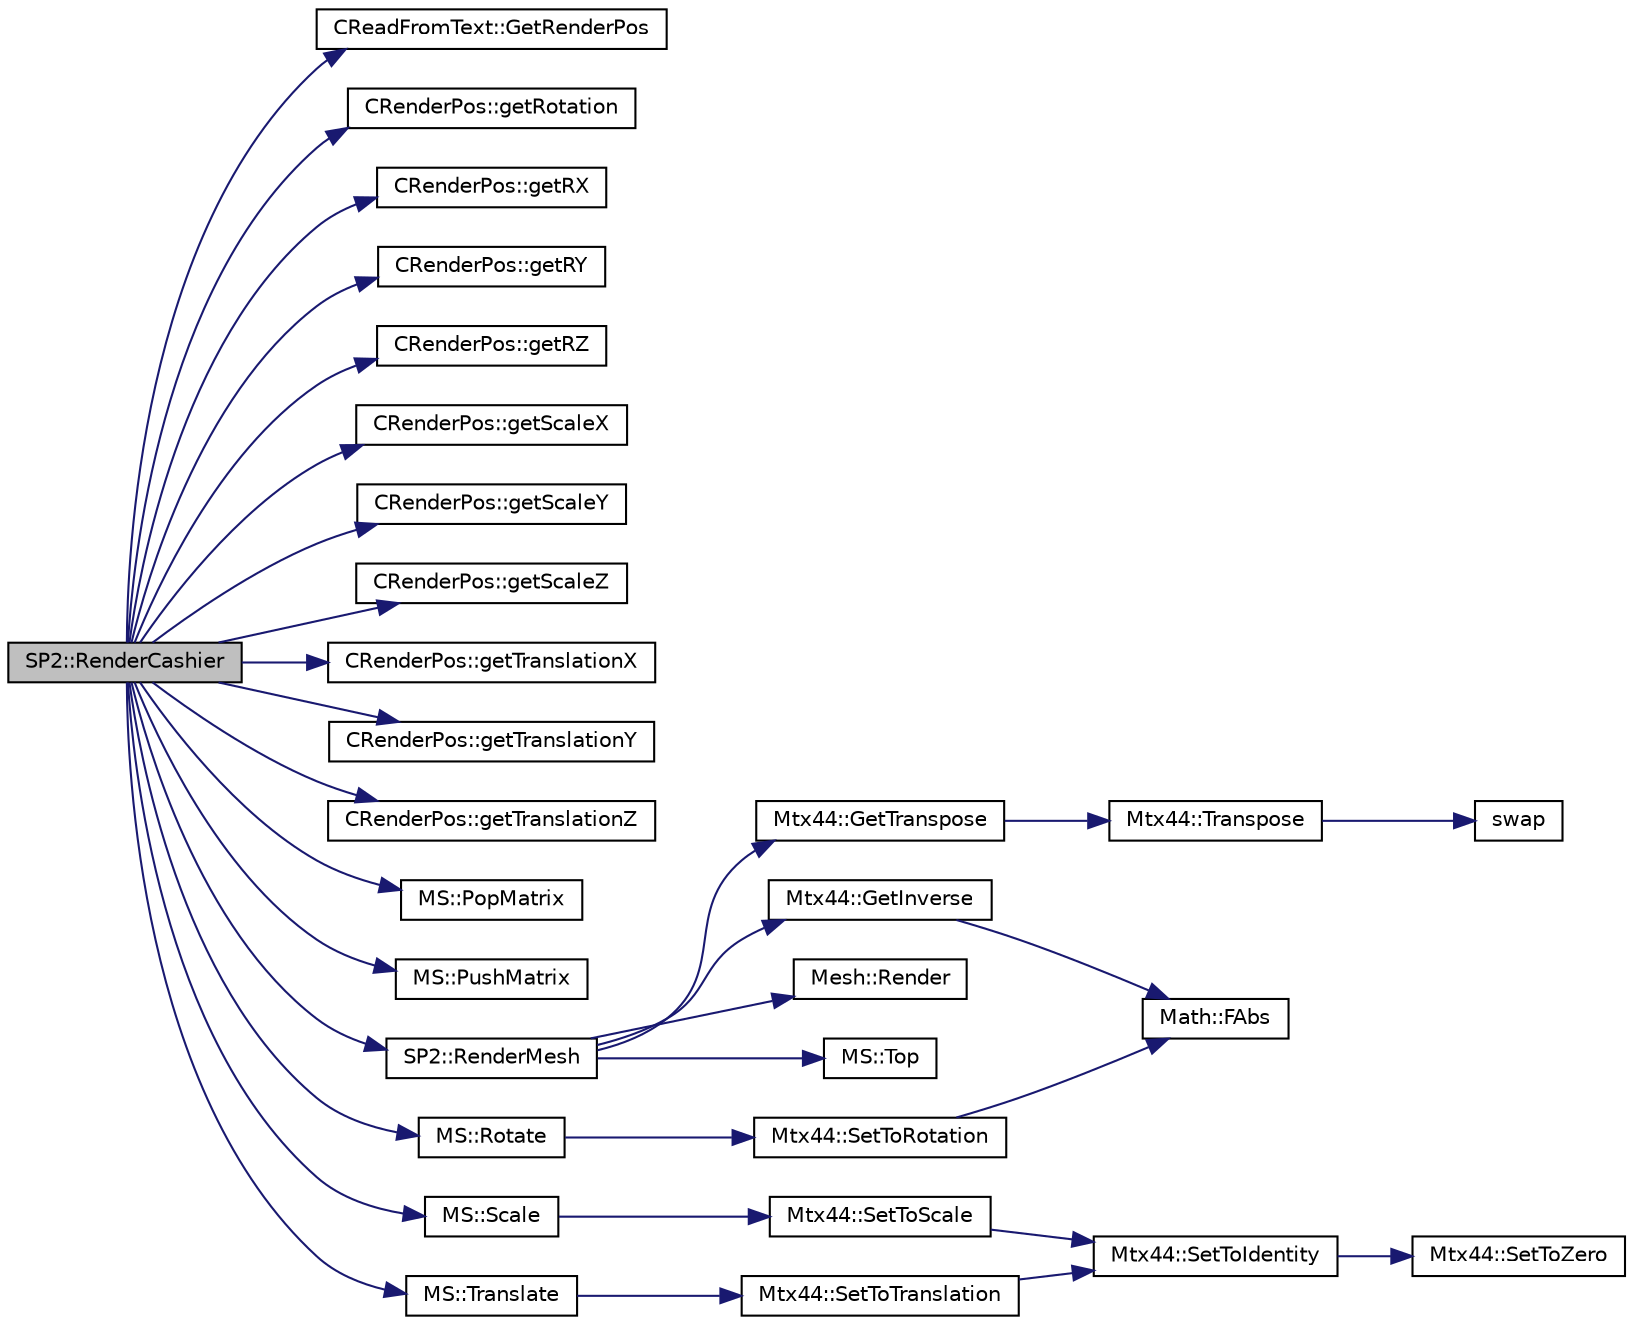 digraph "SP2::RenderCashier"
{
  bgcolor="transparent";
  edge [fontname="Helvetica",fontsize="10",labelfontname="Helvetica",labelfontsize="10"];
  node [fontname="Helvetica",fontsize="10",shape=record];
  rankdir="LR";
  Node1 [label="SP2::RenderCashier",height=0.2,width=0.4,color="black", fillcolor="grey75", style="filled", fontcolor="black"];
  Node1 -> Node2 [color="midnightblue",fontsize="10",style="solid",fontname="Helvetica"];
  Node2 [label="CReadFromText::GetRenderPos",height=0.2,width=0.4,color="black",URL="$classCReadFromText.html#a47c9cede756d7aa11b86d6f1fb74e958"];
  Node1 -> Node3 [color="midnightblue",fontsize="10",style="solid",fontname="Helvetica"];
  Node3 [label="CRenderPos::getRotation",height=0.2,width=0.4,color="black",URL="$classCRenderPos.html#a16c5e9e5961779dc4c5130225fc50368"];
  Node1 -> Node4 [color="midnightblue",fontsize="10",style="solid",fontname="Helvetica"];
  Node4 [label="CRenderPos::getRX",height=0.2,width=0.4,color="black",URL="$classCRenderPos.html#a640459b5e365a3c00d7fe90a420550f1"];
  Node1 -> Node5 [color="midnightblue",fontsize="10",style="solid",fontname="Helvetica"];
  Node5 [label="CRenderPos::getRY",height=0.2,width=0.4,color="black",URL="$classCRenderPos.html#a0baa228fb7fec4df75213d9cf9e87a82"];
  Node1 -> Node6 [color="midnightblue",fontsize="10",style="solid",fontname="Helvetica"];
  Node6 [label="CRenderPos::getRZ",height=0.2,width=0.4,color="black",URL="$classCRenderPos.html#afd9008802bd38bda31a390d157150838"];
  Node1 -> Node7 [color="midnightblue",fontsize="10",style="solid",fontname="Helvetica"];
  Node7 [label="CRenderPos::getScaleX",height=0.2,width=0.4,color="black",URL="$classCRenderPos.html#a758848e6894ca6753540505a9b98e907"];
  Node1 -> Node8 [color="midnightblue",fontsize="10",style="solid",fontname="Helvetica"];
  Node8 [label="CRenderPos::getScaleY",height=0.2,width=0.4,color="black",URL="$classCRenderPos.html#a2713d2535e10ed14c90f72c86452bbba"];
  Node1 -> Node9 [color="midnightblue",fontsize="10",style="solid",fontname="Helvetica"];
  Node9 [label="CRenderPos::getScaleZ",height=0.2,width=0.4,color="black",URL="$classCRenderPos.html#ac1a558f3bbbdff50a0da5b13094202a8"];
  Node1 -> Node10 [color="midnightblue",fontsize="10",style="solid",fontname="Helvetica"];
  Node10 [label="CRenderPos::getTranslationX",height=0.2,width=0.4,color="black",URL="$classCRenderPos.html#a7980c6f5efe97b90a255bfc674362b88"];
  Node1 -> Node11 [color="midnightblue",fontsize="10",style="solid",fontname="Helvetica"];
  Node11 [label="CRenderPos::getTranslationY",height=0.2,width=0.4,color="black",URL="$classCRenderPos.html#aef3ffa8b7f1d7c0e8f5481eaa8b8e5cc"];
  Node1 -> Node12 [color="midnightblue",fontsize="10",style="solid",fontname="Helvetica"];
  Node12 [label="CRenderPos::getTranslationZ",height=0.2,width=0.4,color="black",URL="$classCRenderPos.html#a34426e676efb3ff2698f33acd192e812"];
  Node1 -> Node13 [color="midnightblue",fontsize="10",style="solid",fontname="Helvetica"];
  Node13 [label="MS::PopMatrix",height=0.2,width=0.4,color="black",URL="$classMS.html#aac22e39d0ac437fcb85403a9f0a7a25f",tooltip="Pop the top matrix on the matrix stack. "];
  Node1 -> Node14 [color="midnightblue",fontsize="10",style="solid",fontname="Helvetica"];
  Node14 [label="MS::PushMatrix",height=0.2,width=0.4,color="black",URL="$classMS.html#a9fb4fff5036f3f197b893f9a579c97b2",tooltip="Make a copy of the top matrix on the matrix stack and push it on top. "];
  Node1 -> Node15 [color="midnightblue",fontsize="10",style="solid",fontname="Helvetica"];
  Node15 [label="SP2::RenderMesh",height=0.2,width=0.4,color="black",URL="$classSP2.html#a87c33349b172e206bda7f1c03250b619"];
  Node15 -> Node16 [color="midnightblue",fontsize="10",style="solid",fontname="Helvetica"];
  Node16 [label="MS::Top",height=0.2,width=0.4,color="black",URL="$classMS.html#a21291d7fb488f63c589bdc9bd620ba58",tooltip="Return the top matrix on the matrix stack. "];
  Node15 -> Node17 [color="midnightblue",fontsize="10",style="solid",fontname="Helvetica"];
  Node17 [label="Mtx44::GetInverse",height=0.2,width=0.4,color="black",URL="$classMtx44.html#aac1ba21ddfc5f3c24baa4f58d9c5c256",tooltip="Return a new matrix that is an inverse. "];
  Node17 -> Node18 [color="midnightblue",fontsize="10",style="solid",fontname="Helvetica"];
  Node18 [label="Math::FAbs",height=0.2,width=0.4,color="black",URL="$namespaceMath.html#ac91173ab2efdf7313fe7aaeb6cb44cf6"];
  Node15 -> Node19 [color="midnightblue",fontsize="10",style="solid",fontname="Helvetica"];
  Node19 [label="Mtx44::GetTranspose",height=0.2,width=0.4,color="black",URL="$classMtx44.html#aebb16a0329c5237e314af0d75d8081fd",tooltip="Return a new matrix that is a transpose of this matrix. "];
  Node19 -> Node20 [color="midnightblue",fontsize="10",style="solid",fontname="Helvetica"];
  Node20 [label="Mtx44::Transpose",height=0.2,width=0.4,color="black",URL="$classMtx44.html#a6c95e149e42cba381918782a93f8a68b",tooltip="Set this matrix to its Transpose. "];
  Node20 -> Node21 [color="midnightblue",fontsize="10",style="solid",fontname="Helvetica"];
  Node21 [label="swap",height=0.2,width=0.4,color="black",URL="$Mtx44_8cpp.html#a1ef521a2e5e5ae2ef55d1bc0c3b0c437",tooltip="Helper function swap. "];
  Node15 -> Node22 [color="midnightblue",fontsize="10",style="solid",fontname="Helvetica"];
  Node22 [label="Mesh::Render",height=0.2,width=0.4,color="black",URL="$classMesh.html#a75e66bcd90c09492676a4cfe5b23c3af",tooltip="OpenGL render code. "];
  Node1 -> Node23 [color="midnightblue",fontsize="10",style="solid",fontname="Helvetica"];
  Node23 [label="MS::Rotate",height=0.2,width=0.4,color="black",URL="$classMS.html#a6ce592114042b920b648bca5519690cd",tooltip="Multiply the top matrix with a rotation matrix based on the following parameters. ..."];
  Node23 -> Node24 [color="midnightblue",fontsize="10",style="solid",fontname="Helvetica"];
  Node24 [label="Mtx44::SetToRotation",height=0.2,width=0.4,color="black",URL="$classMtx44.html#ac0587ffb5ff9fd58ad5768d28fc06574",tooltip="Set Matrix to a rotation matrix about arbitrary axis. "];
  Node24 -> Node18 [color="midnightblue",fontsize="10",style="solid",fontname="Helvetica"];
  Node1 -> Node25 [color="midnightblue",fontsize="10",style="solid",fontname="Helvetica"];
  Node25 [label="MS::Scale",height=0.2,width=0.4,color="black",URL="$classMS.html#a52109795de960e24663b315e9128533f",tooltip="Multiply the top matrix with a scale matrix based on the following parameters. "];
  Node25 -> Node26 [color="midnightblue",fontsize="10",style="solid",fontname="Helvetica"];
  Node26 [label="Mtx44::SetToScale",height=0.2,width=0.4,color="black",URL="$classMtx44.html#a04c49a922f8e8ffcb57a90c6ce955600",tooltip="Set this matrix to a scaling matrix with scale factors sx, sy and sz. "];
  Node26 -> Node27 [color="midnightblue",fontsize="10",style="solid",fontname="Helvetica"];
  Node27 [label="Mtx44::SetToIdentity",height=0.2,width=0.4,color="black",URL="$classMtx44.html#a3ac8a0afd66412e15e4246474b893da2",tooltip="Set the matrix to an identity matrix (1&#39;s along the diagonal) "];
  Node27 -> Node28 [color="midnightblue",fontsize="10",style="solid",fontname="Helvetica"];
  Node28 [label="Mtx44::SetToZero",height=0.2,width=0.4,color="black",URL="$classMtx44.html#a3aea63c08759ac98b8a4f23fdc0d6a28",tooltip="Set this matrix to zero. "];
  Node1 -> Node29 [color="midnightblue",fontsize="10",style="solid",fontname="Helvetica"];
  Node29 [label="MS::Translate",height=0.2,width=0.4,color="black",URL="$classMS.html#a7e94a35ce566fe3ec49c92b6c4bb663a",tooltip="Multiply the top matrix with a translation matrix based on the following parameters. "];
  Node29 -> Node30 [color="midnightblue",fontsize="10",style="solid",fontname="Helvetica"];
  Node30 [label="Mtx44::SetToTranslation",height=0.2,width=0.4,color="black",URL="$classMtx44.html#a0cc88cc5c648da14effba480c4d2ac70",tooltip="Set this matrix to a translation matrix with translation of (x, y, z) "];
  Node30 -> Node27 [color="midnightblue",fontsize="10",style="solid",fontname="Helvetica"];
}
